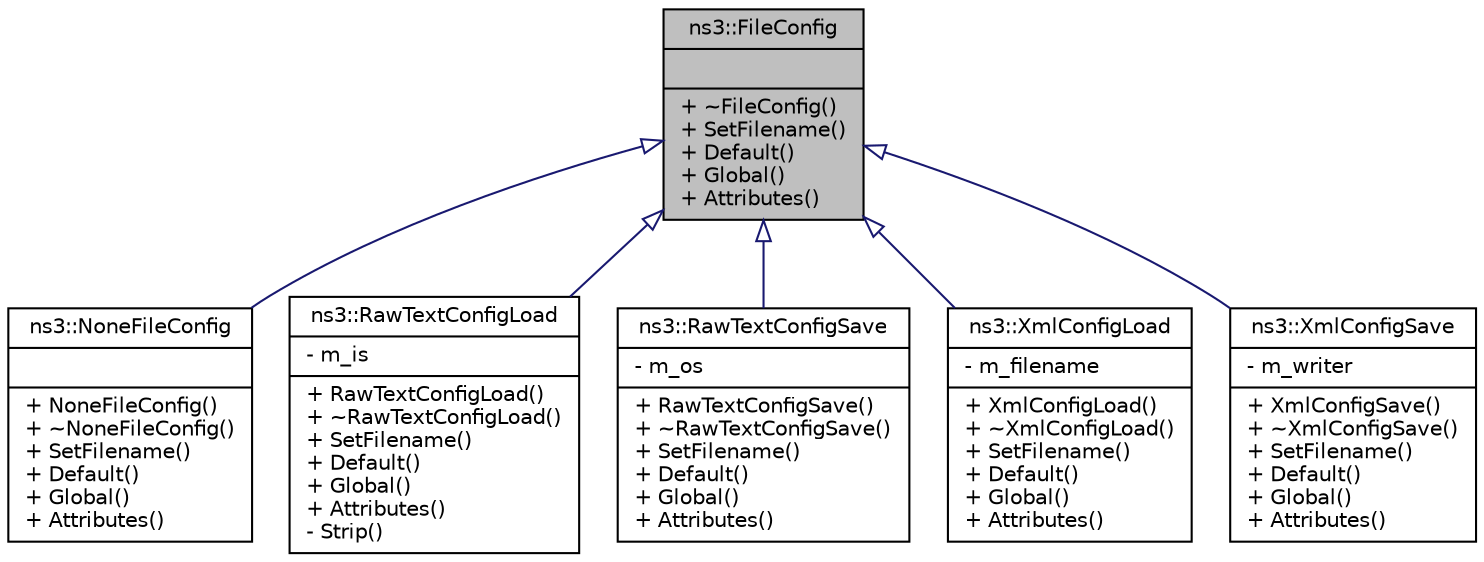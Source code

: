 digraph "ns3::FileConfig"
{
  edge [fontname="Helvetica",fontsize="10",labelfontname="Helvetica",labelfontsize="10"];
  node [fontname="Helvetica",fontsize="10",shape=record];
  Node1 [label="{ns3::FileConfig\n||+ ~FileConfig()\l+ SetFilename()\l+ Default()\l+ Global()\l+ Attributes()\l}",height=0.2,width=0.4,color="black", fillcolor="grey75", style="filled", fontcolor="black"];
  Node1 -> Node2 [dir="back",color="midnightblue",fontsize="10",style="solid",arrowtail="onormal"];
  Node2 [label="{ns3::NoneFileConfig\n||+ NoneFileConfig()\l+ ~NoneFileConfig()\l+ SetFilename()\l+ Default()\l+ Global()\l+ Attributes()\l}",height=0.2,width=0.4,color="black", fillcolor="white", style="filled",URL="$d9/d28/classns3_1_1NoneFileConfig.html"];
  Node1 -> Node3 [dir="back",color="midnightblue",fontsize="10",style="solid",arrowtail="onormal"];
  Node3 [label="{ns3::RawTextConfigLoad\n|- m_is\l|+ RawTextConfigLoad()\l+ ~RawTextConfigLoad()\l+ SetFilename()\l+ Default()\l+ Global()\l+ Attributes()\l- Strip()\l}",height=0.2,width=0.4,color="black", fillcolor="white", style="filled",URL="$db/d38/classns3_1_1RawTextConfigLoad.html"];
  Node1 -> Node4 [dir="back",color="midnightblue",fontsize="10",style="solid",arrowtail="onormal"];
  Node4 [label="{ns3::RawTextConfigSave\n|- m_os\l|+ RawTextConfigSave()\l+ ~RawTextConfigSave()\l+ SetFilename()\l+ Default()\l+ Global()\l+ Attributes()\l}",height=0.2,width=0.4,color="black", fillcolor="white", style="filled",URL="$d8/de6/classns3_1_1RawTextConfigSave.html"];
  Node1 -> Node5 [dir="back",color="midnightblue",fontsize="10",style="solid",arrowtail="onormal"];
  Node5 [label="{ns3::XmlConfigLoad\n|- m_filename\l|+ XmlConfigLoad()\l+ ~XmlConfigLoad()\l+ SetFilename()\l+ Default()\l+ Global()\l+ Attributes()\l}",height=0.2,width=0.4,color="black", fillcolor="white", style="filled",URL="$d8/d3c/classns3_1_1XmlConfigLoad.html"];
  Node1 -> Node6 [dir="back",color="midnightblue",fontsize="10",style="solid",arrowtail="onormal"];
  Node6 [label="{ns3::XmlConfigSave\n|- m_writer\l|+ XmlConfigSave()\l+ ~XmlConfigSave()\l+ SetFilename()\l+ Default()\l+ Global()\l+ Attributes()\l}",height=0.2,width=0.4,color="black", fillcolor="white", style="filled",URL="$d7/d91/classns3_1_1XmlConfigSave.html"];
}
